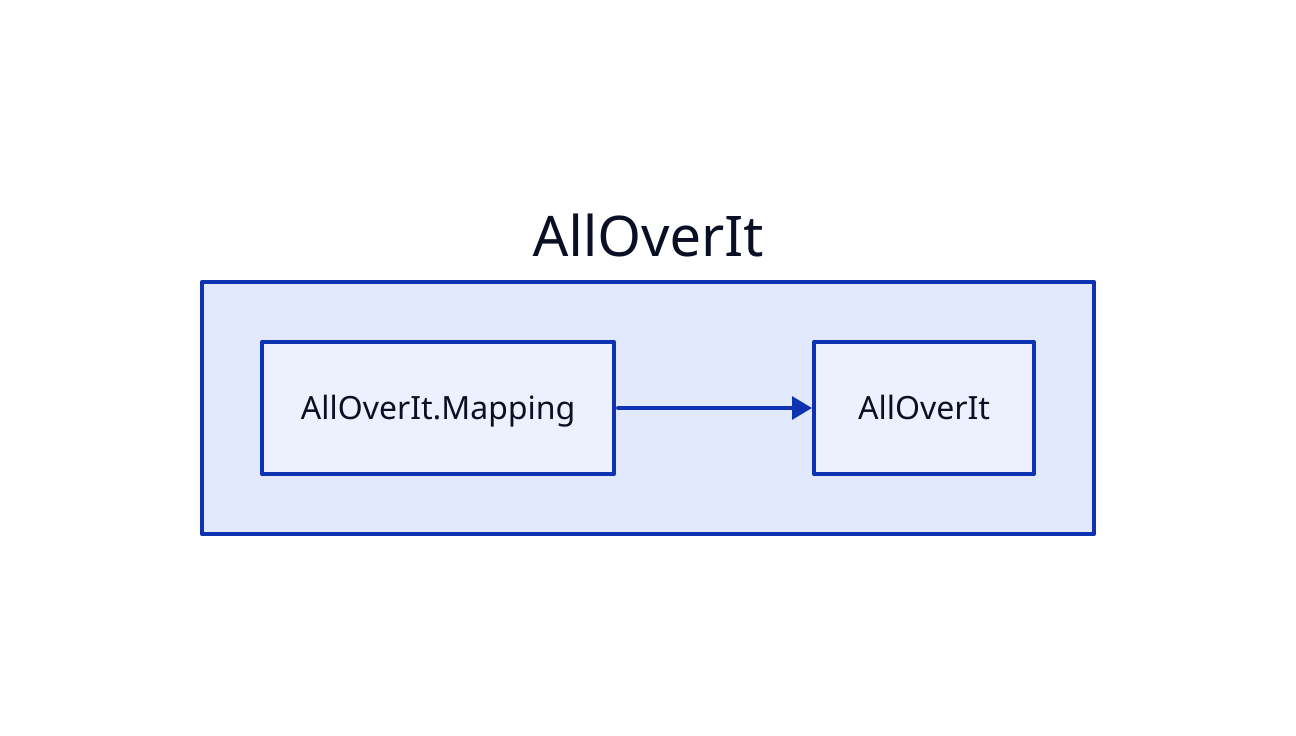 direction: right

aoi: AllOverIt
aoi.alloverit-mapping: AllOverIt.Mapping
aoi.alloverit: AllOverIt

aoi.alloverit <- aoi.alloverit-mapping
